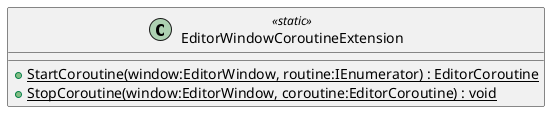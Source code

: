 @startuml
class EditorWindowCoroutineExtension <<static>> {
    + {static} StartCoroutine(window:EditorWindow, routine:IEnumerator) : EditorCoroutine
    + {static} StopCoroutine(window:EditorWindow, coroutine:EditorCoroutine) : void
}
@enduml
